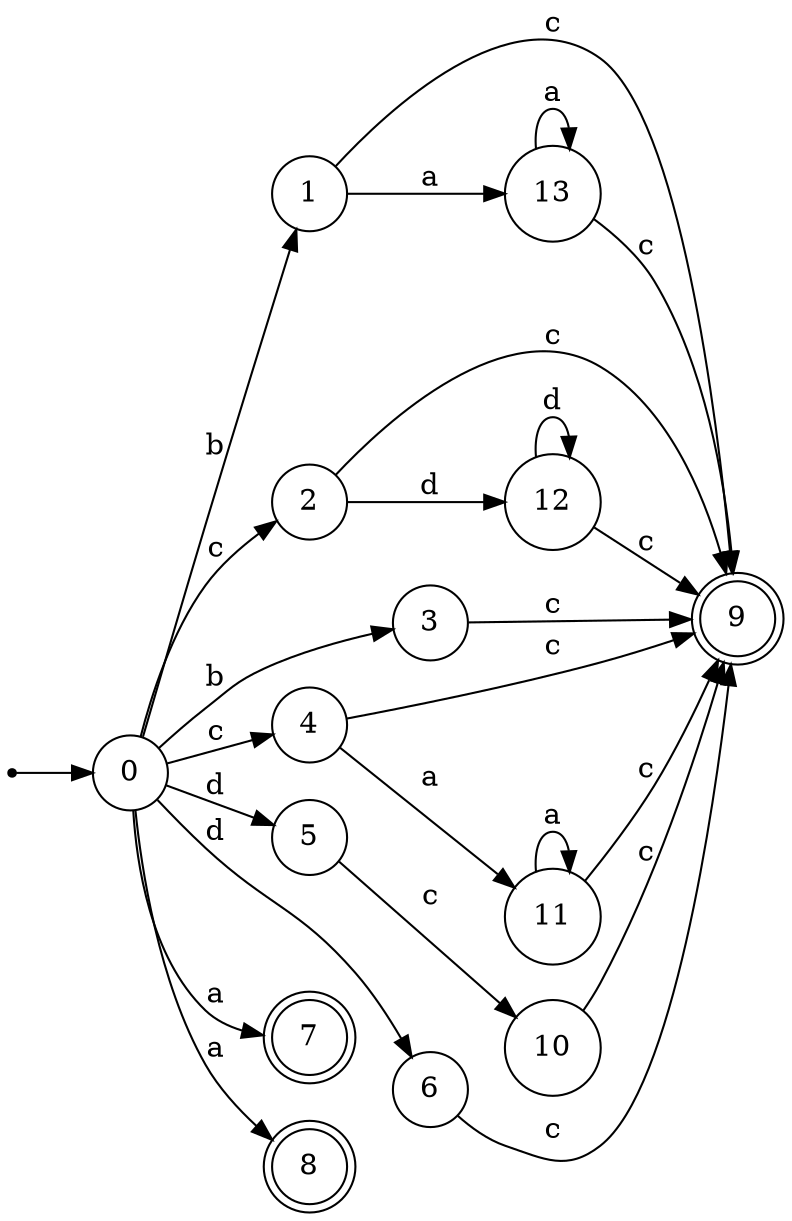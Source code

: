 digraph finite_state_machine {
rankdir=LR;
size="20,20";
node [shape = point]; "dummy0"
node [shape = circle]; "0";
"dummy0" -> "0";
node [shape = circle]; "1";
node [shape = circle]; "2";
node [shape = circle]; "3";
node [shape = circle]; "4";
node [shape = circle]; "5";
node [shape = circle]; "6";
node [shape = doublecircle]; "7";node [shape = doublecircle]; "8";node [shape = doublecircle]; "9";node [shape = circle]; "10";
node [shape = circle]; "11";
node [shape = circle]; "12";
node [shape = circle]; "13";
"0" -> "1" [label = "b"];
 "0" -> "3" [label = "b"];
 "0" -> "2" [label = "c"];
 "0" -> "4" [label = "c"];
 "0" -> "5" [label = "d"];
 "0" -> "6" [label = "d"];
 "0" -> "8" [label = "a"];
 "0" -> "7" [label = "a"];
 "6" -> "9" [label = "c"];
 "5" -> "10" [label = "c"];
 "10" -> "9" [label = "c"];
 "4" -> "11" [label = "a"];
 "4" -> "9" [label = "c"];
 "11" -> "11" [label = "a"];
 "11" -> "9" [label = "c"];
 "3" -> "9" [label = "c"];
 "2" -> "12" [label = "d"];
 "2" -> "9" [label = "c"];
 "12" -> "12" [label = "d"];
 "12" -> "9" [label = "c"];
 "1" -> "13" [label = "a"];
 "1" -> "9" [label = "c"];
 "13" -> "13" [label = "a"];
 "13" -> "9" [label = "c"];
 }
